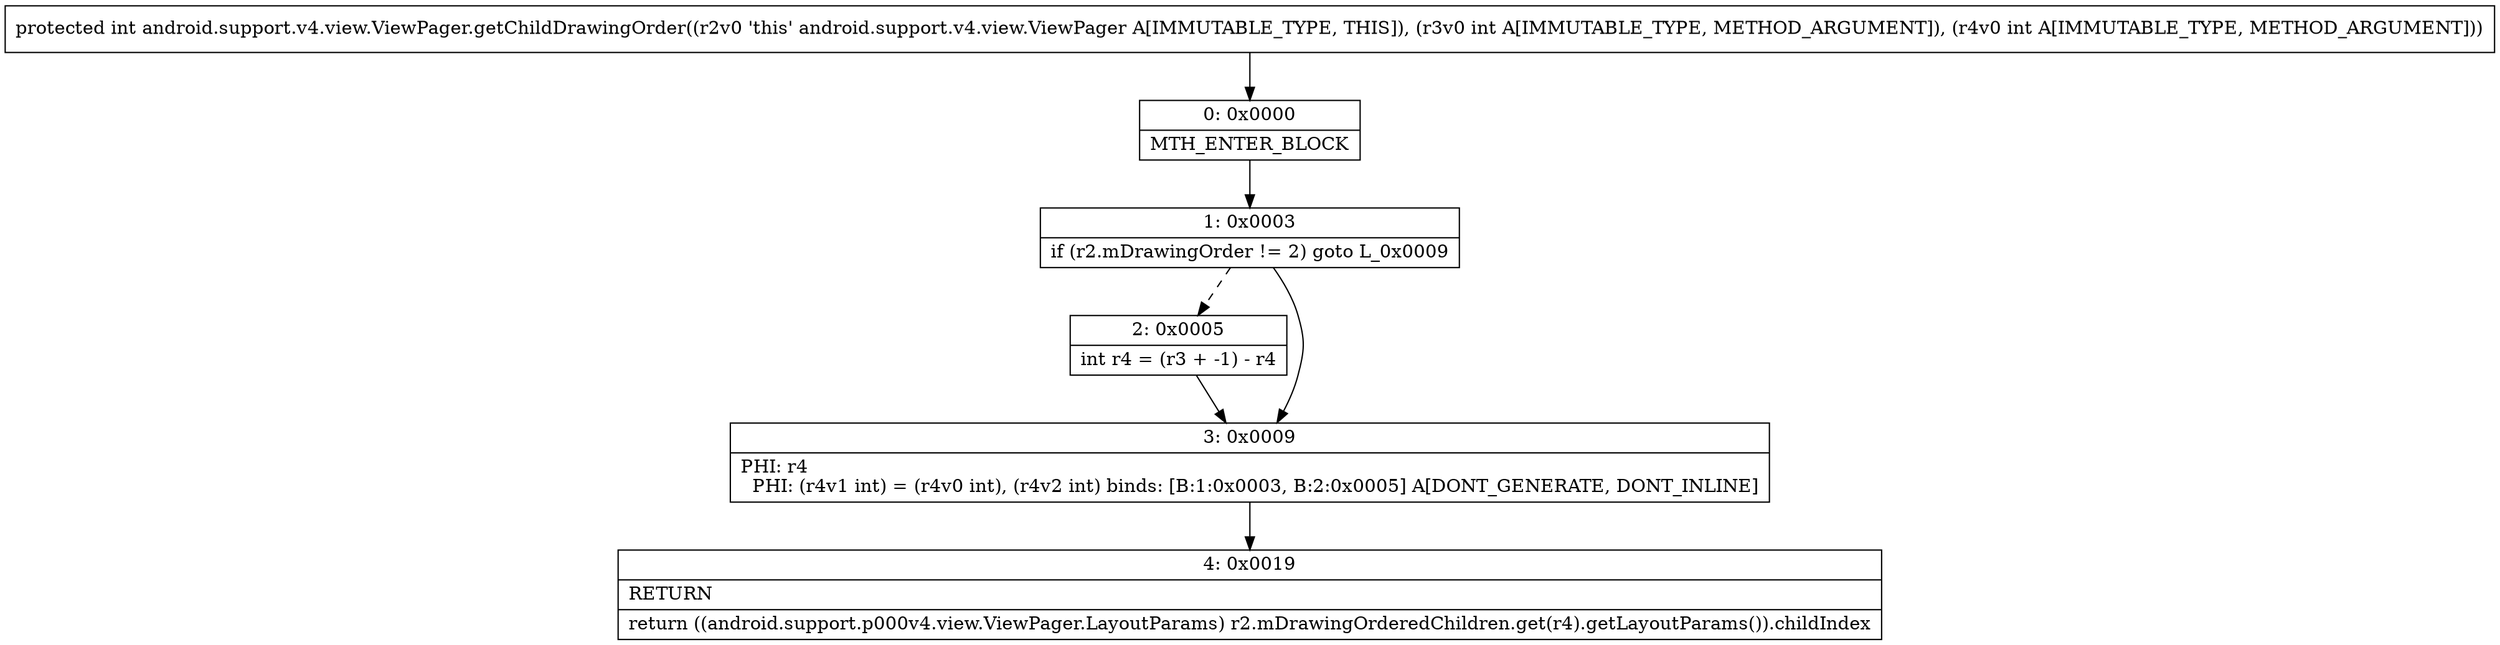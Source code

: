 digraph "CFG forandroid.support.v4.view.ViewPager.getChildDrawingOrder(II)I" {
Node_0 [shape=record,label="{0\:\ 0x0000|MTH_ENTER_BLOCK\l}"];
Node_1 [shape=record,label="{1\:\ 0x0003|if (r2.mDrawingOrder != 2) goto L_0x0009\l}"];
Node_2 [shape=record,label="{2\:\ 0x0005|int r4 = (r3 + \-1) \- r4\l}"];
Node_3 [shape=record,label="{3\:\ 0x0009|PHI: r4 \l  PHI: (r4v1 int) = (r4v0 int), (r4v2 int) binds: [B:1:0x0003, B:2:0x0005] A[DONT_GENERATE, DONT_INLINE]\l}"];
Node_4 [shape=record,label="{4\:\ 0x0019|RETURN\l|return ((android.support.p000v4.view.ViewPager.LayoutParams) r2.mDrawingOrderedChildren.get(r4).getLayoutParams()).childIndex\l}"];
MethodNode[shape=record,label="{protected int android.support.v4.view.ViewPager.getChildDrawingOrder((r2v0 'this' android.support.v4.view.ViewPager A[IMMUTABLE_TYPE, THIS]), (r3v0 int A[IMMUTABLE_TYPE, METHOD_ARGUMENT]), (r4v0 int A[IMMUTABLE_TYPE, METHOD_ARGUMENT])) }"];
MethodNode -> Node_0;
Node_0 -> Node_1;
Node_1 -> Node_2[style=dashed];
Node_1 -> Node_3;
Node_2 -> Node_3;
Node_3 -> Node_4;
}


